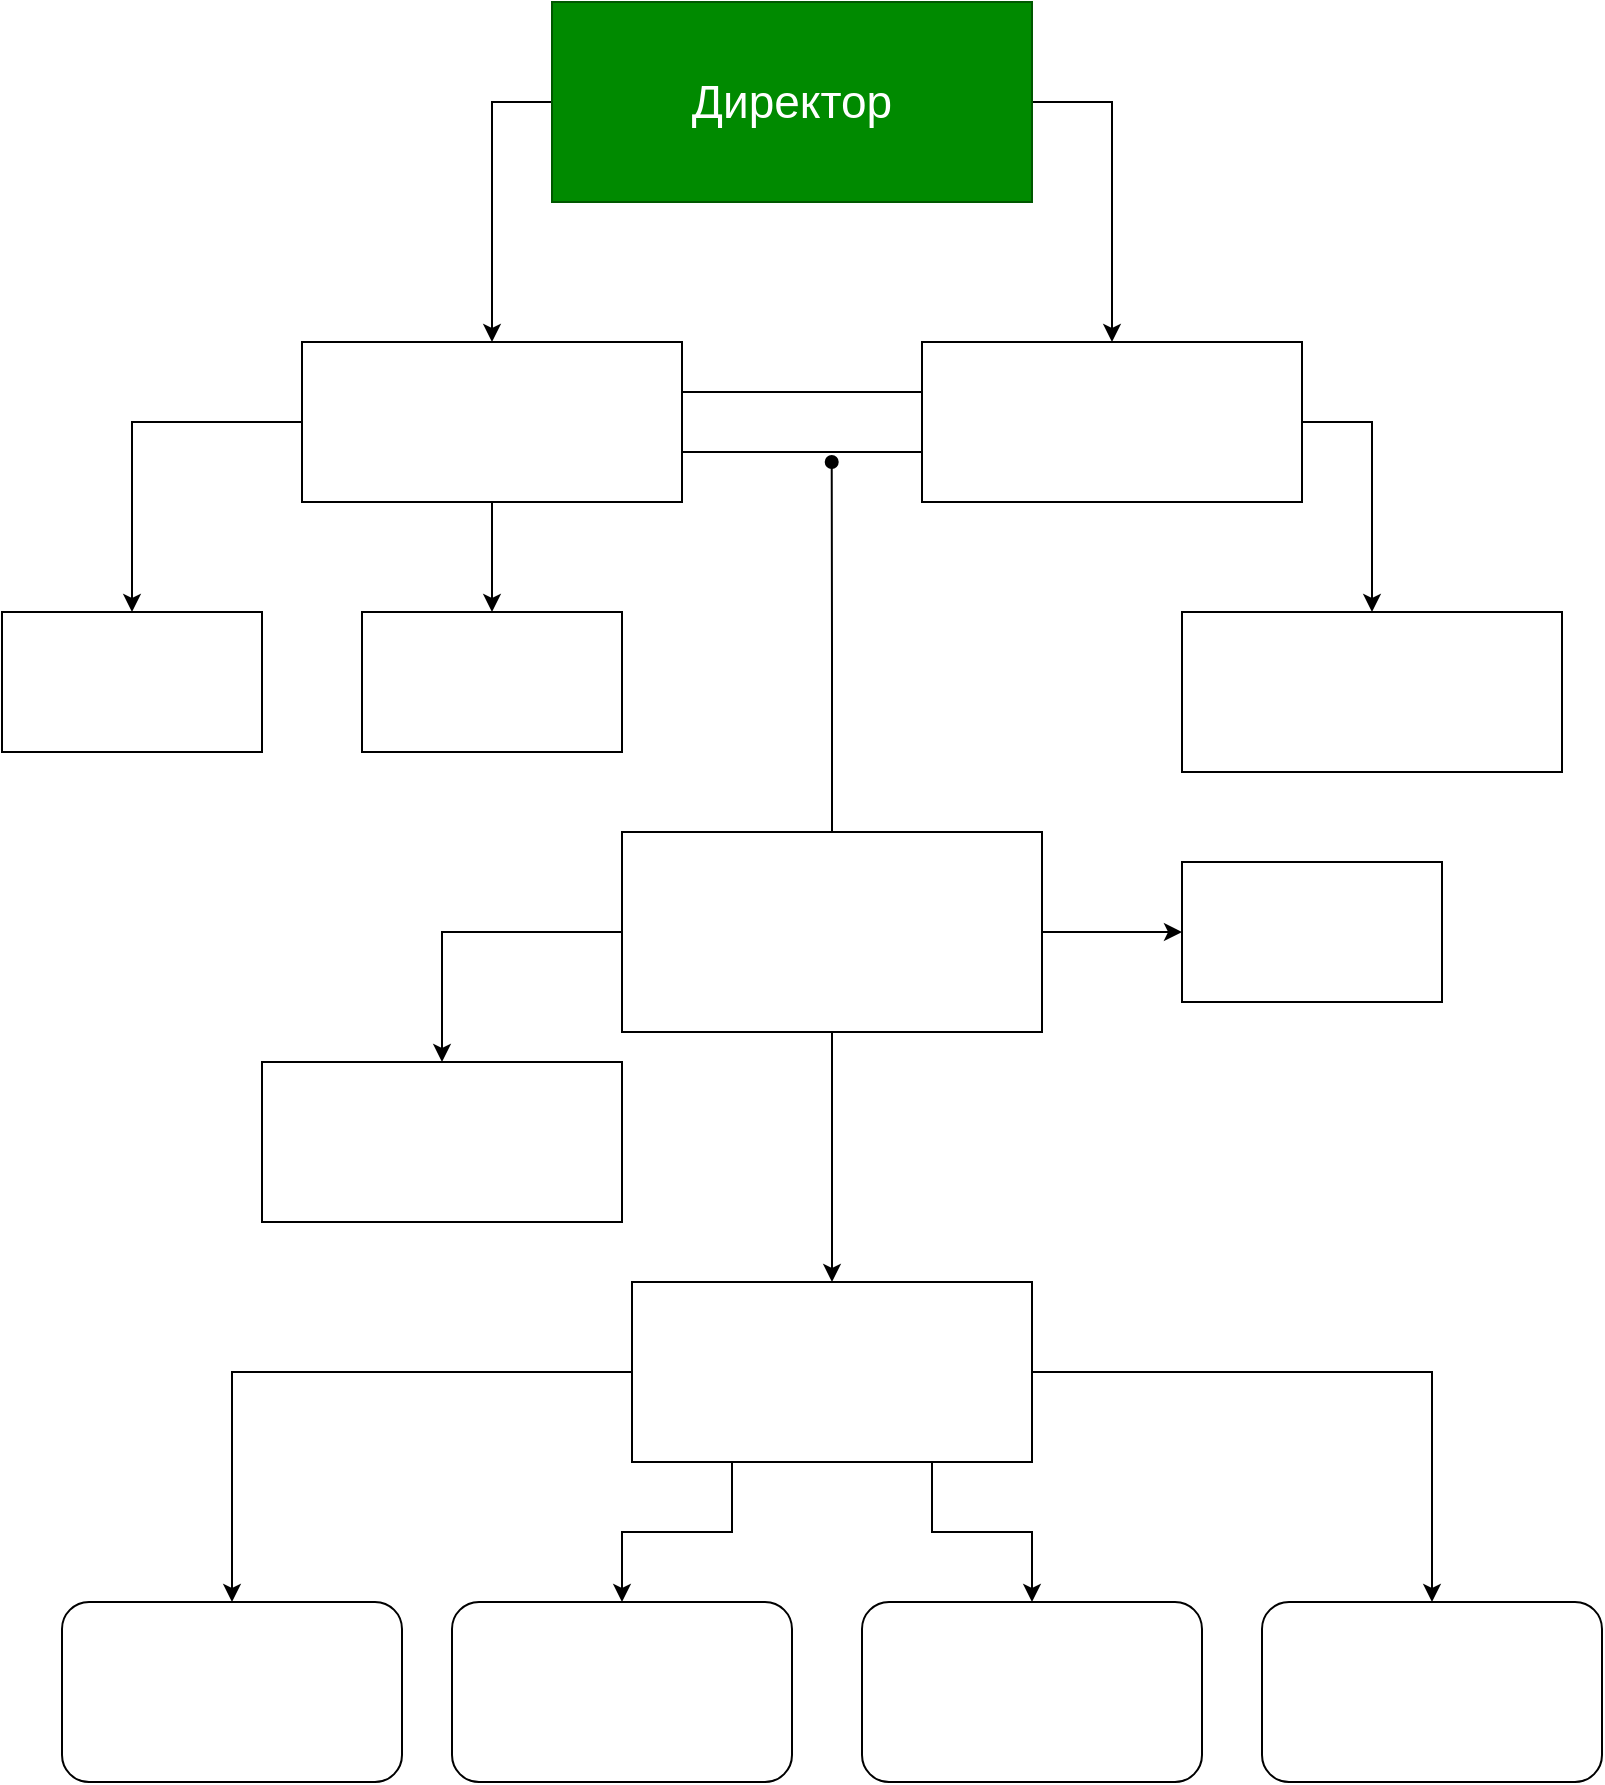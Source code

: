 <mxfile version="27.1.6">
  <diagram name="Page-1" id="7ZdMrmdLdeHvyDz1XKsx">
    <mxGraphModel dx="864" dy="474" grid="1" gridSize="10" guides="1" tooltips="1" connect="1" arrows="1" fold="1" page="1" pageScale="1" pageWidth="850" pageHeight="1100" math="0" shadow="0">
      <root>
        <mxCell id="0" />
        <mxCell id="1" parent="0" />
        <mxCell id="RXolTfbHnqWYJygK1G4t-3" style="edgeStyle=orthogonalEdgeStyle;rounded=0;orthogonalLoop=1;jettySize=auto;html=1;exitX=0;exitY=0.5;exitDx=0;exitDy=0;flowAnimation=0;" parent="1" source="RXolTfbHnqWYJygK1G4t-1" target="RXolTfbHnqWYJygK1G4t-2" edge="1">
          <mxGeometry relative="1" as="geometry" />
        </mxCell>
        <mxCell id="RXolTfbHnqWYJygK1G4t-19" style="edgeStyle=orthogonalEdgeStyle;rounded=0;orthogonalLoop=1;jettySize=auto;html=1;exitX=1;exitY=0.5;exitDx=0;exitDy=0;entryX=0.5;entryY=0;entryDx=0;entryDy=0;" parent="1" source="RXolTfbHnqWYJygK1G4t-1" target="RXolTfbHnqWYJygK1G4t-18" edge="1">
          <mxGeometry relative="1" as="geometry" />
        </mxCell>
        <mxCell id="RXolTfbHnqWYJygK1G4t-1" value="Директор" style="rounded=0;whiteSpace=wrap;html=1;fontSize=23;fillColor=#008a00;fontColor=#ffffff;strokeColor=#005700;" parent="1" vertex="1">
          <mxGeometry x="305" y="20" width="240" height="100" as="geometry" />
        </mxCell>
        <mxCell id="RXolTfbHnqWYJygK1G4t-7" style="edgeStyle=orthogonalEdgeStyle;rounded=0;orthogonalLoop=1;jettySize=auto;html=1;exitX=1;exitY=0.5;exitDx=0;exitDy=0;entryX=1;entryY=0.5;entryDx=0;entryDy=0;" parent="1" source="RXolTfbHnqWYJygK1G4t-2" target="RXolTfbHnqWYJygK1G4t-2" edge="1">
          <mxGeometry relative="1" as="geometry" />
        </mxCell>
        <mxCell id="RXolTfbHnqWYJygK1G4t-16" style="edgeStyle=orthogonalEdgeStyle;rounded=0;orthogonalLoop=1;jettySize=auto;html=1;exitX=0;exitY=0.5;exitDx=0;exitDy=0;entryX=0.5;entryY=0;entryDx=0;entryDy=0;" parent="1" source="RXolTfbHnqWYJygK1G4t-2" target="RXolTfbHnqWYJygK1G4t-13" edge="1">
          <mxGeometry relative="1" as="geometry" />
        </mxCell>
        <mxCell id="RXolTfbHnqWYJygK1G4t-22" style="edgeStyle=orthogonalEdgeStyle;rounded=0;orthogonalLoop=1;jettySize=auto;html=1;exitX=1;exitY=0.5;exitDx=0;exitDy=0;entryX=0;entryY=0.5;entryDx=0;entryDy=0;shape=link;width=30;" parent="1" source="RXolTfbHnqWYJygK1G4t-2" target="RXolTfbHnqWYJygK1G4t-18" edge="1">
          <mxGeometry relative="1" as="geometry" />
        </mxCell>
        <mxCell id="RXolTfbHnqWYJygK1G4t-24" style="edgeStyle=orthogonalEdgeStyle;rounded=0;orthogonalLoop=1;jettySize=auto;html=1;exitX=0.5;exitY=1;exitDx=0;exitDy=0;entryX=0.5;entryY=0;entryDx=0;entryDy=0;" parent="1" source="RXolTfbHnqWYJygK1G4t-2" target="RXolTfbHnqWYJygK1G4t-23" edge="1">
          <mxGeometry relative="1" as="geometry" />
        </mxCell>
        <mxCell id="RXolTfbHnqWYJygK1G4t-2" value="" style="rounded=0;whiteSpace=wrap;html=1;" parent="1" vertex="1">
          <mxGeometry x="180" y="190" width="190" height="80" as="geometry" />
        </mxCell>
        <mxCell id="RXolTfbHnqWYJygK1G4t-13" value="" style="rounded=0;whiteSpace=wrap;html=1;" parent="1" vertex="1">
          <mxGeometry x="30" y="325" width="130" height="70" as="geometry" />
        </mxCell>
        <mxCell id="RXolTfbHnqWYJygK1G4t-31" style="edgeStyle=orthogonalEdgeStyle;rounded=0;orthogonalLoop=1;jettySize=auto;html=1;exitX=1;exitY=0.5;exitDx=0;exitDy=0;" parent="1" source="RXolTfbHnqWYJygK1G4t-18" target="RXolTfbHnqWYJygK1G4t-30" edge="1">
          <mxGeometry relative="1" as="geometry" />
        </mxCell>
        <mxCell id="RXolTfbHnqWYJygK1G4t-18" value="" style="rounded=0;whiteSpace=wrap;html=1;" parent="1" vertex="1">
          <mxGeometry x="490" y="190" width="190" height="80" as="geometry" />
        </mxCell>
        <mxCell id="RXolTfbHnqWYJygK1G4t-23" value="" style="rounded=0;whiteSpace=wrap;html=1;" parent="1" vertex="1">
          <mxGeometry x="210" y="325" width="130" height="70" as="geometry" />
        </mxCell>
        <mxCell id="RXolTfbHnqWYJygK1G4t-29" style="edgeStyle=orthogonalEdgeStyle;rounded=0;orthogonalLoop=1;jettySize=auto;html=1;exitX=0.5;exitY=0;exitDx=0;exitDy=0;endArrow=oval;endFill=1;" parent="1" source="RXolTfbHnqWYJygK1G4t-25" edge="1">
          <mxGeometry relative="1" as="geometry">
            <mxPoint x="444.862" y="250" as="targetPoint" />
          </mxGeometry>
        </mxCell>
        <mxCell id="RXolTfbHnqWYJygK1G4t-33" style="edgeStyle=orthogonalEdgeStyle;rounded=0;orthogonalLoop=1;jettySize=auto;html=1;exitX=1;exitY=0.5;exitDx=0;exitDy=0;entryX=0;entryY=0.5;entryDx=0;entryDy=0;" parent="1" source="RXolTfbHnqWYJygK1G4t-25" target="RXolTfbHnqWYJygK1G4t-32" edge="1">
          <mxGeometry relative="1" as="geometry" />
        </mxCell>
        <mxCell id="RXolTfbHnqWYJygK1G4t-35" style="edgeStyle=orthogonalEdgeStyle;rounded=0;orthogonalLoop=1;jettySize=auto;html=1;exitX=0;exitY=0.5;exitDx=0;exitDy=0;entryX=0.5;entryY=0;entryDx=0;entryDy=0;" parent="1" source="RXolTfbHnqWYJygK1G4t-25" target="RXolTfbHnqWYJygK1G4t-34" edge="1">
          <mxGeometry relative="1" as="geometry" />
        </mxCell>
        <mxCell id="RXolTfbHnqWYJygK1G4t-37" style="edgeStyle=orthogonalEdgeStyle;rounded=0;orthogonalLoop=1;jettySize=auto;html=1;exitX=0.5;exitY=1;exitDx=0;exitDy=0;entryX=0.5;entryY=0;entryDx=0;entryDy=0;" parent="1" source="RXolTfbHnqWYJygK1G4t-25" target="RXolTfbHnqWYJygK1G4t-36" edge="1">
          <mxGeometry relative="1" as="geometry" />
        </mxCell>
        <mxCell id="RXolTfbHnqWYJygK1G4t-25" value="" style="rounded=0;whiteSpace=wrap;html=1;" parent="1" vertex="1">
          <mxGeometry x="340" y="435" width="210" height="100" as="geometry" />
        </mxCell>
        <mxCell id="RXolTfbHnqWYJygK1G4t-30" value="" style="rounded=0;whiteSpace=wrap;html=1;" parent="1" vertex="1">
          <mxGeometry x="620" y="325" width="190" height="80" as="geometry" />
        </mxCell>
        <mxCell id="RXolTfbHnqWYJygK1G4t-32" value="" style="rounded=0;whiteSpace=wrap;html=1;" parent="1" vertex="1">
          <mxGeometry x="620" y="450" width="130" height="70" as="geometry" />
        </mxCell>
        <mxCell id="RXolTfbHnqWYJygK1G4t-34" value="" style="rounded=0;whiteSpace=wrap;html=1;" parent="1" vertex="1">
          <mxGeometry x="160" y="550" width="180" height="80" as="geometry" />
        </mxCell>
        <mxCell id="RXolTfbHnqWYJygK1G4t-43" style="edgeStyle=orthogonalEdgeStyle;rounded=0;orthogonalLoop=1;jettySize=auto;html=1;exitX=1;exitY=0.5;exitDx=0;exitDy=0;entryX=0.5;entryY=0;entryDx=0;entryDy=0;" parent="1" source="RXolTfbHnqWYJygK1G4t-36" target="RXolTfbHnqWYJygK1G4t-42" edge="1">
          <mxGeometry relative="1" as="geometry" />
        </mxCell>
        <mxCell id="RXolTfbHnqWYJygK1G4t-44" style="edgeStyle=orthogonalEdgeStyle;rounded=0;orthogonalLoop=1;jettySize=auto;html=1;exitX=0;exitY=0.5;exitDx=0;exitDy=0;entryX=0.5;entryY=0;entryDx=0;entryDy=0;" parent="1" source="RXolTfbHnqWYJygK1G4t-36" target="RXolTfbHnqWYJygK1G4t-38" edge="1">
          <mxGeometry relative="1" as="geometry" />
        </mxCell>
        <mxCell id="RXolTfbHnqWYJygK1G4t-45" style="edgeStyle=orthogonalEdgeStyle;rounded=0;orthogonalLoop=1;jettySize=auto;html=1;exitX=0.25;exitY=1;exitDx=0;exitDy=0;entryX=0.5;entryY=0;entryDx=0;entryDy=0;" parent="1" source="RXolTfbHnqWYJygK1G4t-36" target="RXolTfbHnqWYJygK1G4t-39" edge="1">
          <mxGeometry relative="1" as="geometry" />
        </mxCell>
        <mxCell id="RXolTfbHnqWYJygK1G4t-46" style="edgeStyle=orthogonalEdgeStyle;rounded=0;orthogonalLoop=1;jettySize=auto;html=1;exitX=0.75;exitY=1;exitDx=0;exitDy=0;entryX=0.5;entryY=0;entryDx=0;entryDy=0;" parent="1" source="RXolTfbHnqWYJygK1G4t-36" target="RXolTfbHnqWYJygK1G4t-41" edge="1">
          <mxGeometry relative="1" as="geometry" />
        </mxCell>
        <mxCell id="RXolTfbHnqWYJygK1G4t-36" value="" style="rounded=0;whiteSpace=wrap;html=1;" parent="1" vertex="1">
          <mxGeometry x="345" y="660" width="200" height="90" as="geometry" />
        </mxCell>
        <mxCell id="RXolTfbHnqWYJygK1G4t-38" value="" style="rounded=1;whiteSpace=wrap;html=1;" parent="1" vertex="1">
          <mxGeometry x="60" y="820" width="170" height="90" as="geometry" />
        </mxCell>
        <mxCell id="RXolTfbHnqWYJygK1G4t-39" value="" style="rounded=1;whiteSpace=wrap;html=1;" parent="1" vertex="1">
          <mxGeometry x="255" y="820" width="170" height="90" as="geometry" />
        </mxCell>
        <mxCell id="RXolTfbHnqWYJygK1G4t-41" value="" style="rounded=1;whiteSpace=wrap;html=1;" parent="1" vertex="1">
          <mxGeometry x="460" y="820" width="170" height="90" as="geometry" />
        </mxCell>
        <mxCell id="RXolTfbHnqWYJygK1G4t-42" value="" style="rounded=1;whiteSpace=wrap;html=1;" parent="1" vertex="1">
          <mxGeometry x="660" y="820" width="170" height="90" as="geometry" />
        </mxCell>
      </root>
    </mxGraphModel>
  </diagram>
</mxfile>
